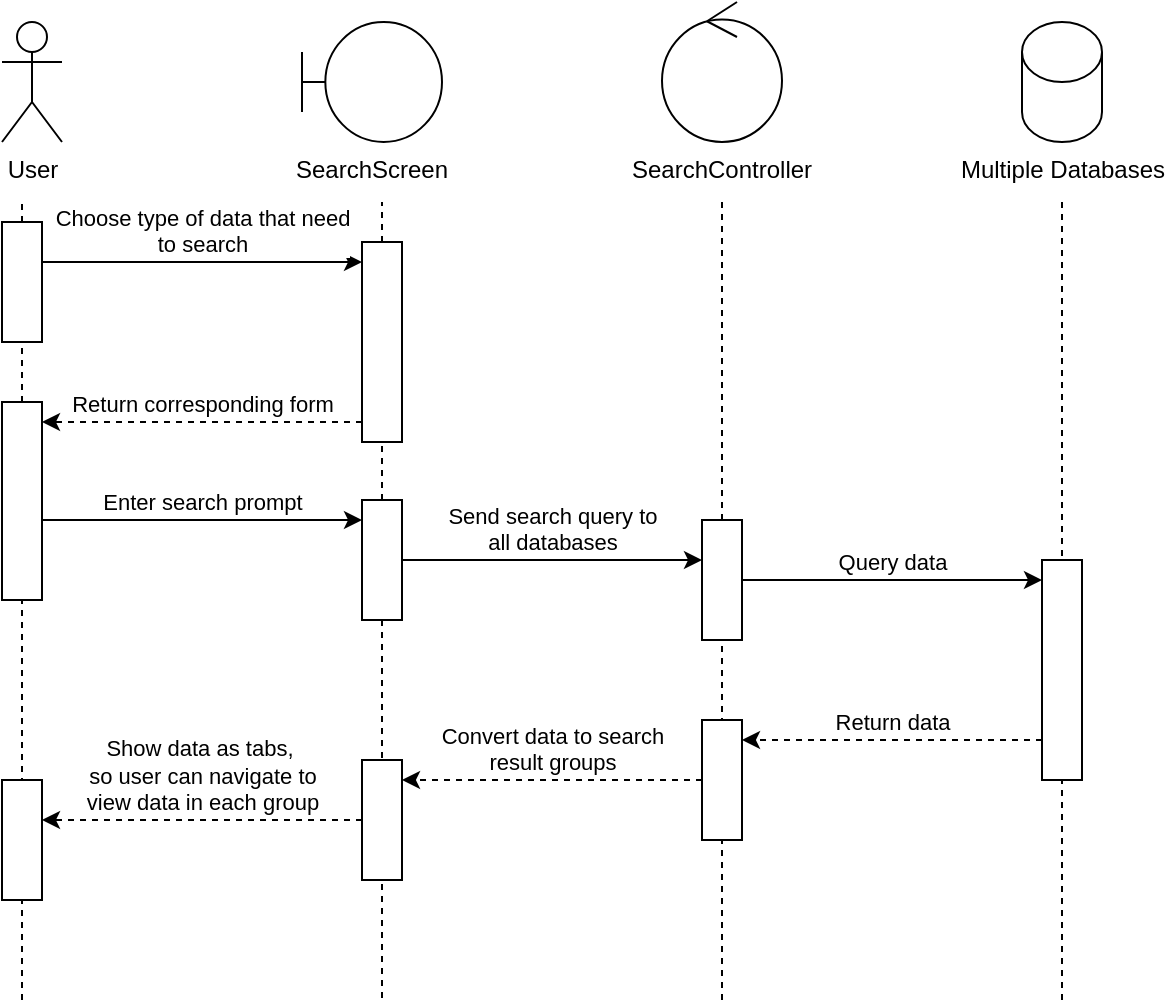 <mxfile version="26.1.0">
  <diagram name="Page-1" id="GVHkTlqxzpSq-BNTtsFM">
    <mxGraphModel dx="1204" dy="875" grid="1" gridSize="10" guides="1" tooltips="1" connect="1" arrows="1" fold="1" page="1" pageScale="1" pageWidth="850" pageHeight="1100" math="0" shadow="0">
      <root>
        <mxCell id="0" />
        <mxCell id="1" parent="0" />
        <mxCell id="liXGid4RzyR4Yy9pEarc-1" value="User" style="shape=umlActor;verticalLabelPosition=bottom;verticalAlign=top;html=1;outlineConnect=0;" vertex="1" parent="1">
          <mxGeometry x="90" y="20" width="30" height="60" as="geometry" />
        </mxCell>
        <mxCell id="liXGid4RzyR4Yy9pEarc-2" value="SearchScreen" style="shape=umlBoundary;whiteSpace=wrap;html=1;verticalAlign=top;fontSize=12;labelPosition=center;verticalLabelPosition=bottom;align=center;" vertex="1" parent="1">
          <mxGeometry x="240" y="20" width="70" height="60" as="geometry" />
        </mxCell>
        <mxCell id="liXGid4RzyR4Yy9pEarc-3" value="SearchController" style="ellipse;shape=umlControl;whiteSpace=wrap;html=1;labelPosition=center;verticalLabelPosition=bottom;align=center;verticalAlign=top;" vertex="1" parent="1">
          <mxGeometry x="420" y="10" width="60" height="70" as="geometry" />
        </mxCell>
        <mxCell id="liXGid4RzyR4Yy9pEarc-4" value="Multiple Databases" style="shape=cylinder3;html=1;boundedLbl=1;backgroundOutline=1;size=15;labelPosition=center;verticalLabelPosition=bottom;align=center;verticalAlign=top;" vertex="1" parent="1">
          <mxGeometry x="600" y="20.0" width="40" height="60" as="geometry" />
        </mxCell>
        <mxCell id="liXGid4RzyR4Yy9pEarc-5" value="" style="endArrow=none;dashed=1;html=1;rounded=0;" edge="1" parent="1" source="liXGid4RzyR4Yy9pEarc-10">
          <mxGeometry width="50" height="50" relative="1" as="geometry">
            <mxPoint x="100" y="1059" as="sourcePoint" />
            <mxPoint x="100" y="110" as="targetPoint" />
          </mxGeometry>
        </mxCell>
        <mxCell id="liXGid4RzyR4Yy9pEarc-6" value="" style="endArrow=none;dashed=1;html=1;rounded=0;" edge="1" parent="1" source="liXGid4RzyR4Yy9pEarc-28">
          <mxGeometry width="50" height="50" relative="1" as="geometry">
            <mxPoint x="280" y="1059" as="sourcePoint" />
            <mxPoint x="280" y="110" as="targetPoint" />
          </mxGeometry>
        </mxCell>
        <mxCell id="liXGid4RzyR4Yy9pEarc-7" value="" style="endArrow=none;dashed=1;html=1;rounded=0;" edge="1" parent="1" source="liXGid4RzyR4Yy9pEarc-16">
          <mxGeometry width="50" height="50" relative="1" as="geometry">
            <mxPoint x="450" y="1059" as="sourcePoint" />
            <mxPoint x="450" y="110" as="targetPoint" />
          </mxGeometry>
        </mxCell>
        <mxCell id="liXGid4RzyR4Yy9pEarc-8" value="" style="endArrow=none;dashed=1;html=1;rounded=0;" edge="1" parent="1">
          <mxGeometry width="50" height="50" relative="1" as="geometry">
            <mxPoint x="620" y="509" as="sourcePoint" />
            <mxPoint x="620" y="110" as="targetPoint" />
          </mxGeometry>
        </mxCell>
        <mxCell id="liXGid4RzyR4Yy9pEarc-9" value="" style="endArrow=none;dashed=1;html=1;rounded=0;" edge="1" parent="1" target="liXGid4RzyR4Yy9pEarc-10">
          <mxGeometry width="50" height="50" relative="1" as="geometry">
            <mxPoint x="100" y="509" as="sourcePoint" />
            <mxPoint x="100" y="229" as="targetPoint" />
          </mxGeometry>
        </mxCell>
        <mxCell id="liXGid4RzyR4Yy9pEarc-10" value="" style="rounded=0;whiteSpace=wrap;html=1;" vertex="1" parent="1">
          <mxGeometry x="90" y="210" width="20" height="99" as="geometry" />
        </mxCell>
        <mxCell id="liXGid4RzyR4Yy9pEarc-11" value="Enter search prompt" style="endArrow=classic;html=1;rounded=0;labelPosition=center;verticalLabelPosition=top;align=center;verticalAlign=bottom;" edge="1" parent="1">
          <mxGeometry width="50" height="50" relative="1" as="geometry">
            <mxPoint x="110" y="269" as="sourcePoint" />
            <mxPoint x="270" y="269" as="targetPoint" />
          </mxGeometry>
        </mxCell>
        <mxCell id="liXGid4RzyR4Yy9pEarc-12" value="" style="endArrow=none;dashed=1;html=1;rounded=0;" edge="1" parent="1" target="liXGid4RzyR4Yy9pEarc-13">
          <mxGeometry width="50" height="50" relative="1" as="geometry">
            <mxPoint x="280" y="508" as="sourcePoint" />
            <mxPoint x="280" y="229" as="targetPoint" />
          </mxGeometry>
        </mxCell>
        <mxCell id="liXGid4RzyR4Yy9pEarc-13" value="" style="rounded=0;whiteSpace=wrap;html=1;" vertex="1" parent="1">
          <mxGeometry x="270" y="259" width="20" height="60" as="geometry" />
        </mxCell>
        <mxCell id="liXGid4RzyR4Yy9pEarc-14" value="Send search query to&lt;div&gt;all databases&lt;/div&gt;" style="endArrow=classic;html=1;rounded=0;labelPosition=center;verticalLabelPosition=top;align=center;verticalAlign=bottom;" edge="1" parent="1">
          <mxGeometry width="50" height="50" relative="1" as="geometry">
            <mxPoint x="290" y="289" as="sourcePoint" />
            <mxPoint x="440" y="289" as="targetPoint" />
          </mxGeometry>
        </mxCell>
        <mxCell id="liXGid4RzyR4Yy9pEarc-15" value="" style="endArrow=none;dashed=1;html=1;rounded=0;" edge="1" parent="1" target="liXGid4RzyR4Yy9pEarc-16">
          <mxGeometry width="50" height="50" relative="1" as="geometry">
            <mxPoint x="450" y="509" as="sourcePoint" />
            <mxPoint x="450" y="229" as="targetPoint" />
          </mxGeometry>
        </mxCell>
        <mxCell id="liXGid4RzyR4Yy9pEarc-16" value="" style="rounded=0;whiteSpace=wrap;html=1;" vertex="1" parent="1">
          <mxGeometry x="440" y="269" width="20" height="60" as="geometry" />
        </mxCell>
        <mxCell id="liXGid4RzyR4Yy9pEarc-17" value="Query data" style="endArrow=classic;html=1;rounded=0;labelPosition=center;verticalLabelPosition=top;align=center;verticalAlign=bottom;" edge="1" parent="1">
          <mxGeometry width="50" height="50" relative="1" as="geometry">
            <mxPoint x="460" y="299" as="sourcePoint" />
            <mxPoint x="610" y="299" as="targetPoint" />
          </mxGeometry>
        </mxCell>
        <mxCell id="liXGid4RzyR4Yy9pEarc-18" value="" style="rounded=0;whiteSpace=wrap;html=1;" vertex="1" parent="1">
          <mxGeometry x="610" y="289" width="20" height="110" as="geometry" />
        </mxCell>
        <mxCell id="liXGid4RzyR4Yy9pEarc-19" value="Return data" style="endArrow=classic;html=1;rounded=0;dashed=1;labelPosition=center;verticalLabelPosition=top;align=center;verticalAlign=bottom;" edge="1" parent="1">
          <mxGeometry width="50" height="50" relative="1" as="geometry">
            <mxPoint x="610" y="379" as="sourcePoint" />
            <mxPoint x="460" y="379" as="targetPoint" />
          </mxGeometry>
        </mxCell>
        <mxCell id="liXGid4RzyR4Yy9pEarc-20" value="" style="rounded=0;whiteSpace=wrap;html=1;" vertex="1" parent="1">
          <mxGeometry x="440" y="369" width="20" height="60" as="geometry" />
        </mxCell>
        <mxCell id="liXGid4RzyR4Yy9pEarc-21" value="Convert data to search&lt;div&gt;result groups&lt;/div&gt;" style="endArrow=classic;html=1;rounded=0;dashed=1;labelPosition=center;verticalLabelPosition=top;align=center;verticalAlign=bottom;" edge="1" parent="1">
          <mxGeometry width="50" height="50" relative="1" as="geometry">
            <mxPoint x="440" y="399" as="sourcePoint" />
            <mxPoint x="290" y="399" as="targetPoint" />
          </mxGeometry>
        </mxCell>
        <mxCell id="liXGid4RzyR4Yy9pEarc-22" value="" style="rounded=0;whiteSpace=wrap;html=1;" vertex="1" parent="1">
          <mxGeometry x="270" y="389" width="20" height="60" as="geometry" />
        </mxCell>
        <mxCell id="liXGid4RzyR4Yy9pEarc-23" value="Show data as tabs,&amp;nbsp;&lt;div&gt;so user can&amp;nbsp;&lt;span style=&quot;background-color: light-dark(#ffffff, var(--ge-dark-color, #121212)); color: light-dark(rgb(0, 0, 0), rgb(255, 255, 255));&quot;&gt;navigate to&lt;/span&gt;&lt;/div&gt;&lt;div&gt;&lt;span style=&quot;background-color: light-dark(#ffffff, var(--ge-dark-color, #121212)); color: light-dark(rgb(0, 0, 0), rgb(255, 255, 255));&quot;&gt;view data in each group&lt;/span&gt;&lt;/div&gt;" style="endArrow=classic;html=1;rounded=0;dashed=1;labelPosition=center;verticalLabelPosition=top;align=center;verticalAlign=bottom;" edge="1" parent="1">
          <mxGeometry width="50" height="50" relative="1" as="geometry">
            <mxPoint x="270" y="419" as="sourcePoint" />
            <mxPoint x="110" y="419" as="targetPoint" />
            <mxPoint as="offset" />
          </mxGeometry>
        </mxCell>
        <mxCell id="liXGid4RzyR4Yy9pEarc-24" value="" style="rounded=0;whiteSpace=wrap;html=1;" vertex="1" parent="1">
          <mxGeometry x="90" y="399" width="20" height="60" as="geometry" />
        </mxCell>
        <mxCell id="liXGid4RzyR4Yy9pEarc-26" value="" style="rounded=0;whiteSpace=wrap;html=1;" vertex="1" parent="1">
          <mxGeometry x="90" y="120" width="20" height="60" as="geometry" />
        </mxCell>
        <mxCell id="liXGid4RzyR4Yy9pEarc-27" value="Choose type of data that need&lt;div&gt;to search&lt;/div&gt;" style="endArrow=classic;html=1;rounded=0;labelPosition=center;verticalLabelPosition=top;align=center;verticalAlign=bottom;" edge="1" parent="1">
          <mxGeometry width="50" height="50" relative="1" as="geometry">
            <mxPoint x="110" y="140" as="sourcePoint" />
            <mxPoint x="270" y="140" as="targetPoint" />
          </mxGeometry>
        </mxCell>
        <mxCell id="liXGid4RzyR4Yy9pEarc-29" value="" style="endArrow=none;dashed=1;html=1;rounded=0;" edge="1" parent="1" source="liXGid4RzyR4Yy9pEarc-13" target="liXGid4RzyR4Yy9pEarc-28">
          <mxGeometry width="50" height="50" relative="1" as="geometry">
            <mxPoint x="280" y="259" as="sourcePoint" />
            <mxPoint x="280" y="110" as="targetPoint" />
          </mxGeometry>
        </mxCell>
        <mxCell id="liXGid4RzyR4Yy9pEarc-28" value="" style="rounded=0;whiteSpace=wrap;html=1;" vertex="1" parent="1">
          <mxGeometry x="270" y="130" width="20" height="100" as="geometry" />
        </mxCell>
        <mxCell id="liXGid4RzyR4Yy9pEarc-31" value="Return corresponding form" style="endArrow=classic;html=1;rounded=0;dashed=1;labelPosition=center;verticalLabelPosition=top;align=center;verticalAlign=bottom;" edge="1" parent="1">
          <mxGeometry width="50" height="50" relative="1" as="geometry">
            <mxPoint x="270" y="220" as="sourcePoint" />
            <mxPoint x="110" y="220" as="targetPoint" />
            <mxPoint as="offset" />
          </mxGeometry>
        </mxCell>
      </root>
    </mxGraphModel>
  </diagram>
</mxfile>
